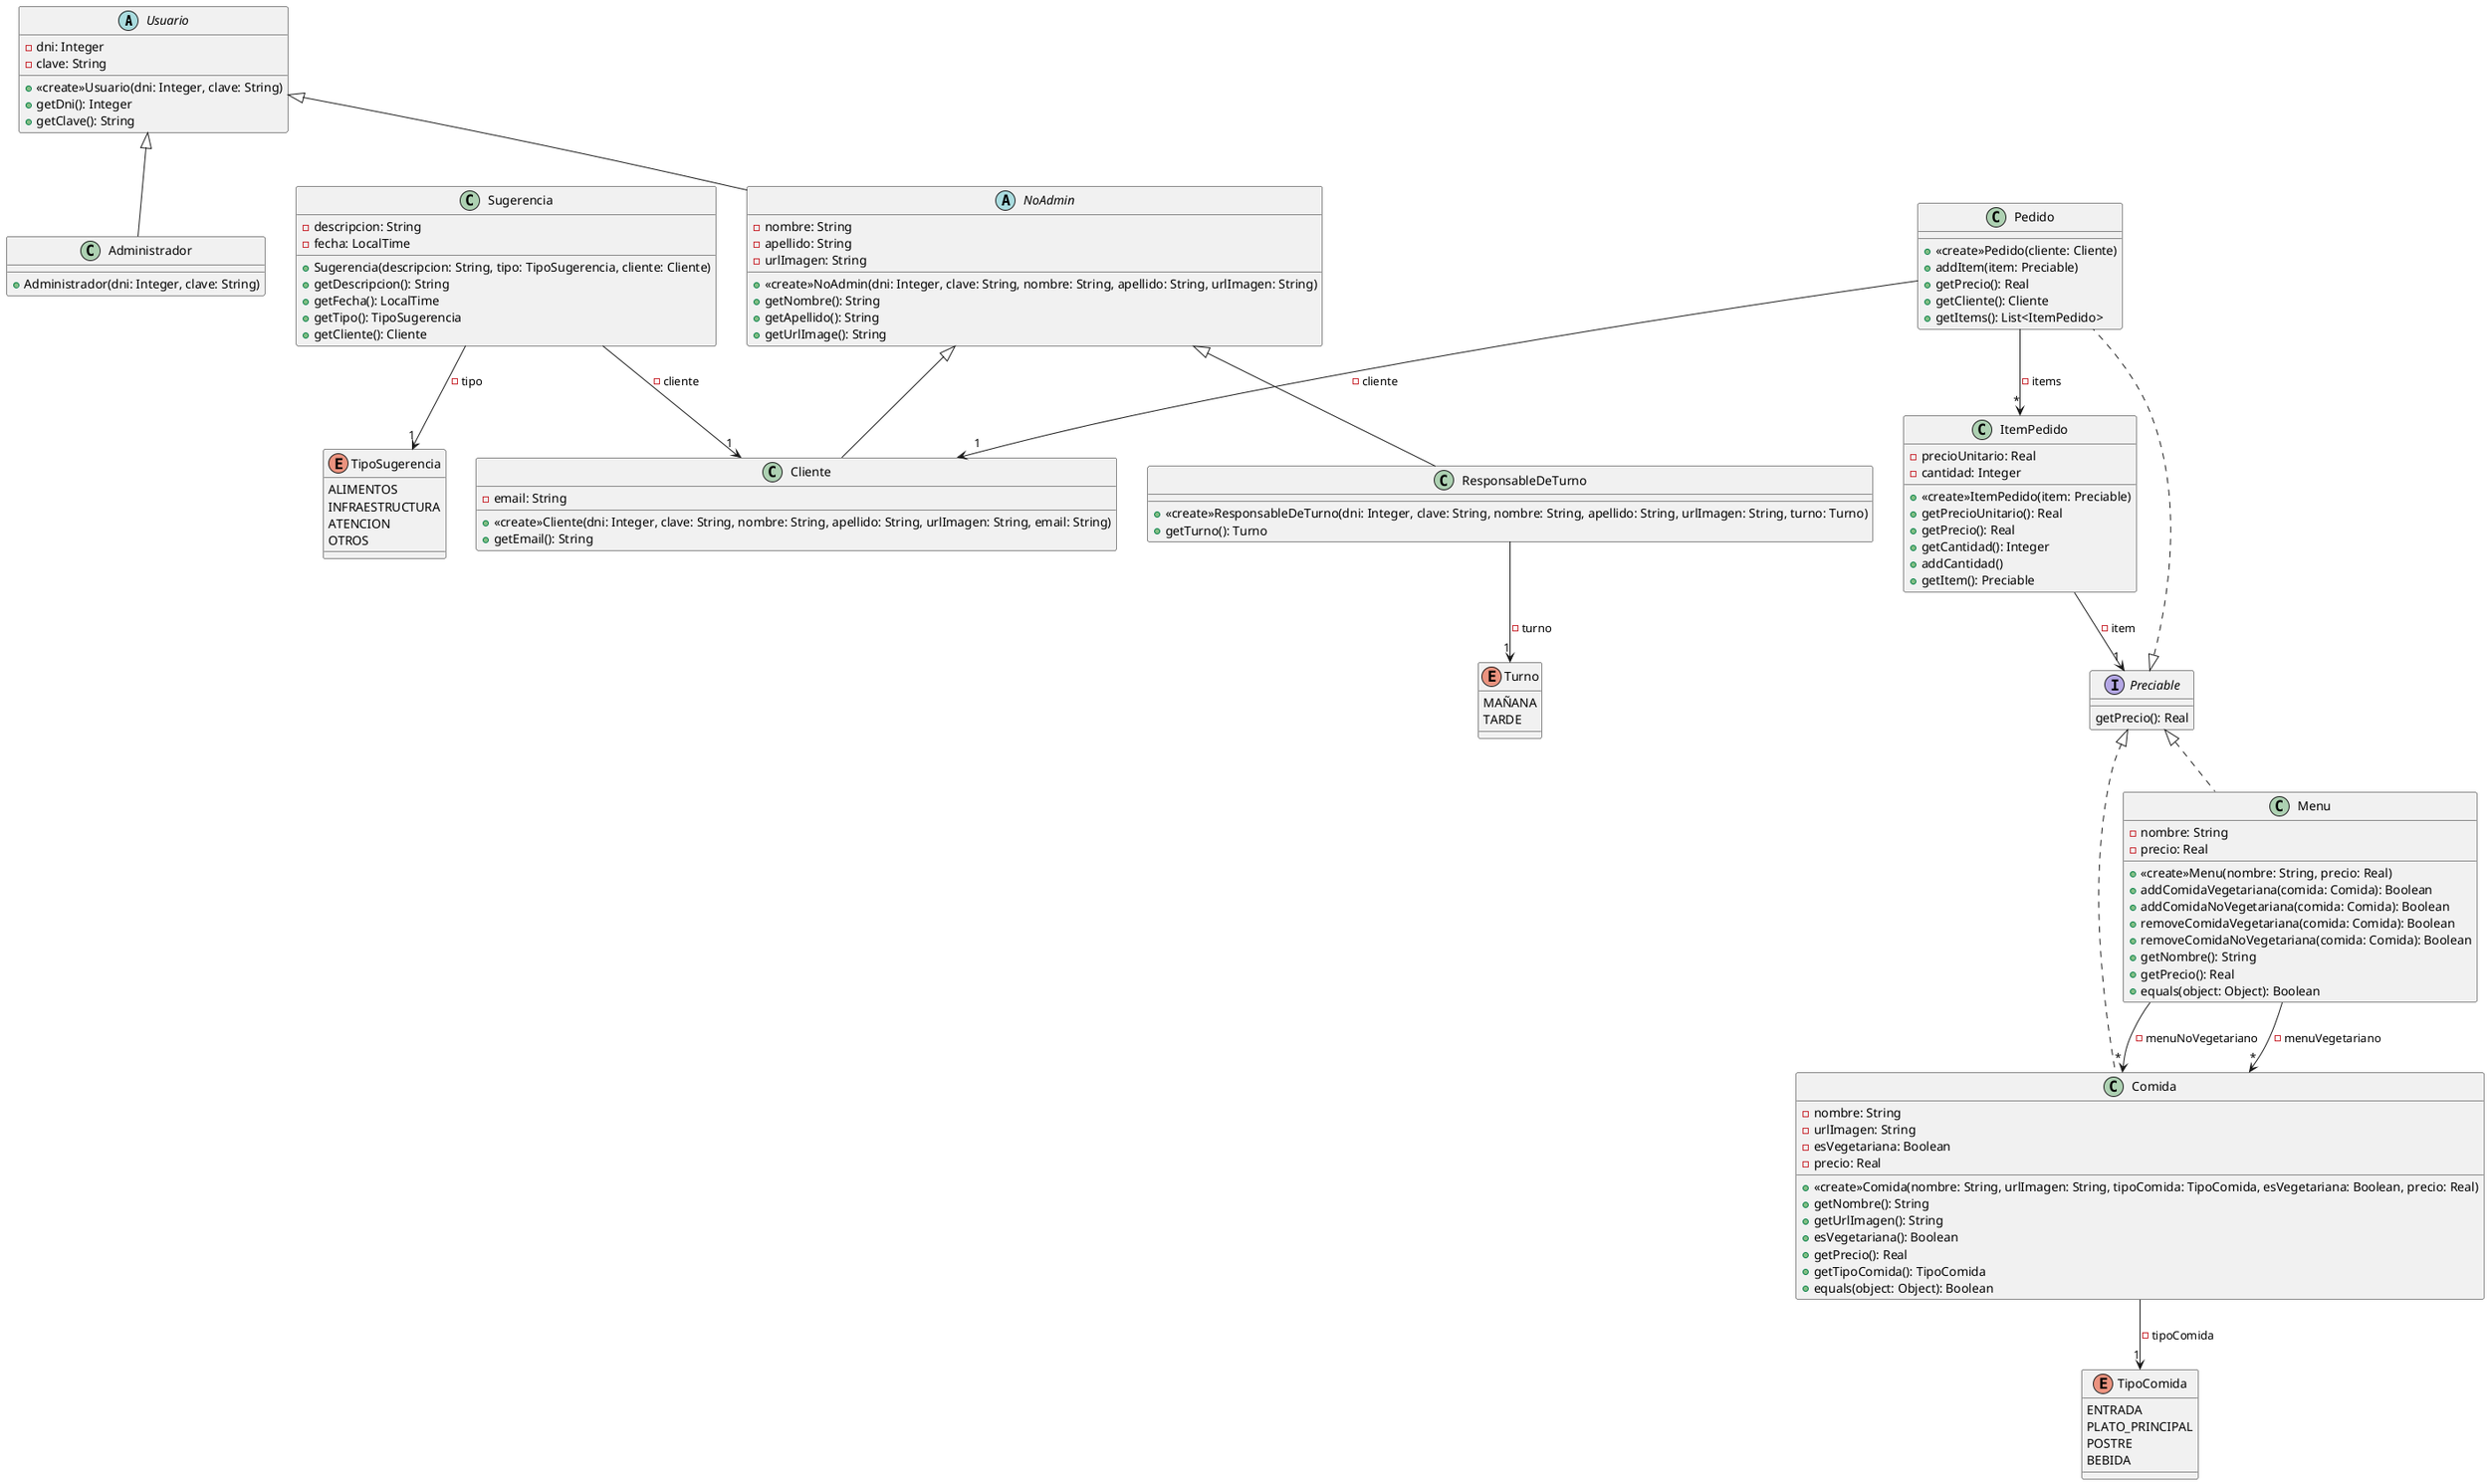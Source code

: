 @startuml
abstract class Usuario [[java:usuarios.Usuario]] {
	-dni: Integer
	-clave: String

	+<<create>>Usuario(dni: Integer, clave: String)
	+getDni(): Integer
	+getClave(): String
}

class Administrador [[java:usuarios.Administrador]] extends Usuario {
    +Administrador(dni: Integer, clave: String)
}

abstract class NoAdmin [[java:usuarios.NoAdmin]] extends Usuario {
	-nombre: String
	-apellido: String
	-urlImagen: String

	+<<create>>NoAdmin(dni: Integer, clave: String, nombre: String, apellido: String, urlImagen: String)
	+getNombre(): String
	+getApellido(): String
	+getUrlImage(): String
}

enum Turno [[java:usuarios.Turno]] {
	MAÑANA
	TARDE
}

class ResponsableDeTurno [[java:usuarios.ResponsableDeTurno]] extends NoAdmin {
	+<<create>>ResponsableDeTurno(dni: Integer, clave: String, nombre: String, apellido: String, urlImagen: String, turno: Turno)
	+getTurno(): Turno
}
ResponsableDeTurno --> "1" Turno : -turno

class Cliente [[java:usuarios.Cliente]] extends NoAdmin {
	-email: String

	+<<create>>Cliente(dni: Integer, clave: String, nombre: String, apellido: String, urlImagen: String, email: String)
	+getEmail(): String
}

enum TipoSugerencia [[java:sugerencias.TipoSugerencia]] {
	ALIMENTOS
	INFRAESTRUCTURA
	ATENCION
	OTROS
}

class Sugerencia [[java:sugerencias.Sugerencia]] {
	-descripcion: String
	-fecha: LocalTime

	+Sugerencia(descripcion: String, tipo: TipoSugerencia, cliente: Cliente)
	+getDescripcion(): String
	+getFecha(): LocalTime
	+getTipo(): TipoSugerencia
	+getCliente(): Cliente
}
Sugerencia --> "1" TipoSugerencia : -tipo
Sugerencia --> "1" Cliente : -cliente

interface Preciable [[java:menu.Preciable]] {
	getPrecio(): Real
}

enum TipoComida [[java:menu.TipoComida]] {
	ENTRADA
	PLATO_PRINCIPAL
	POSTRE
	BEBIDA
}

class Comida [[java:menu.Comida]] implements Preciable {
	-nombre: String
	-urlImagen: String
	-esVegetariana: Boolean
	-precio: Real

	+<<create>>Comida(nombre: String, urlImagen: String, tipoComida: TipoComida, esVegetariana: Boolean, precio: Real)
	+getNombre(): String
	+getUrlImagen(): String
	+esVegetariana(): Boolean
	+getPrecio(): Real
	+getTipoComida(): TipoComida
	+equals(object: Object): Boolean
}
Comida --> "1" TipoComida : -tipoComida

class Menu [[java:menu.Menu]] implements Preciable {
	-nombre: String
	-precio: Real

	+<<create>>Menu(nombre: String, precio: Real)
	+addComidaVegetariana(comida: Comida): Boolean
	+addComidaNoVegetariana(comida: Comida): Boolean
	+removeComidaVegetariana(comida: Comida): Boolean
	+removeComidaNoVegetariana(comida: Comida): Boolean
	+getNombre(): String
	+getPrecio(): Real
	+equals(object: Object): Boolean
}
Menu --> "*" Comida : -menuVegetariano
Menu --> "*" Comida : -menuNoVegetariano

class ItemPedido [[java:menu.ItemPedido]] {
	-precioUnitario: Real
	-cantidad: Integer

	+<<create>>ItemPedido(item: Preciable)
	+getPrecioUnitario(): Real
	+getPrecio(): Real
	+getCantidad(): Integer
	+addCantidad()
	+getItem(): Preciable
}
ItemPedido --> "1" Preciable : -item

class Pedido [[java:menu.Pedido]] implements Preciable {
	+<<create>>Pedido(cliente: Cliente)
	+addItem(item: Preciable)
	+getPrecio(): Real
	+getCliente(): Cliente
	+getItems(): List<ItemPedido>
}
Pedido --> "*" ItemPedido : -items
Pedido --> "1" Cliente : -cliente
@enduml